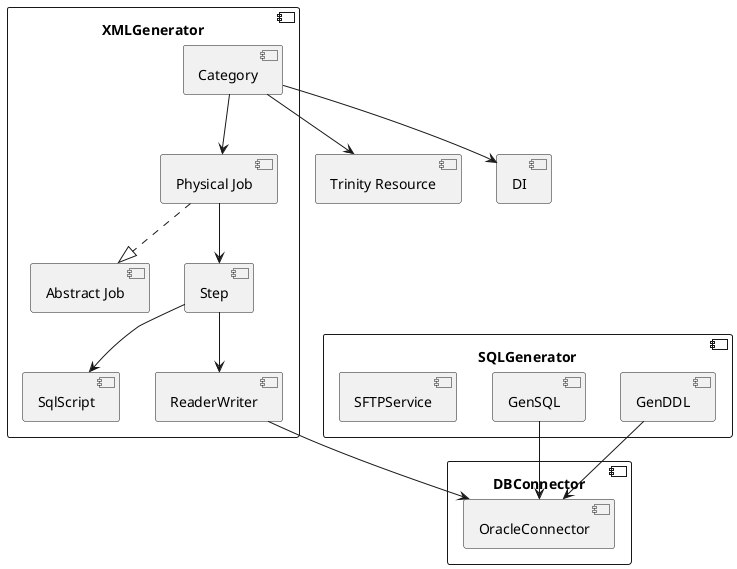 ' press Alt + D to view

@startuml DEA2ODS Component

component "XMLGenerator" {
    [Category]
    [Physical Job]
    [Abstract Job]
    [Step]
    [SqlScript]
    [ReaderWriter]
}

component "SQLGenerator" {
    [GenDDL]
    [GenSQL]
    [SFTPService]
}
component "DBConnector"{
    [OracleConnector]
}

component "Trinity Resource"
component "DI"


Category --> [Trinity Resource]
Category --> DI
Category --> [Physical Job]
[Physical Job]  ..|> [Abstract Job] 
[Physical Job] --> Step
Step --> ReaderWriter
Step --> SqlScript
ReaderWriter --> OracleConnector
GenDDL --> OracleConnector
GenSQL --> OracleConnector


@enduml
